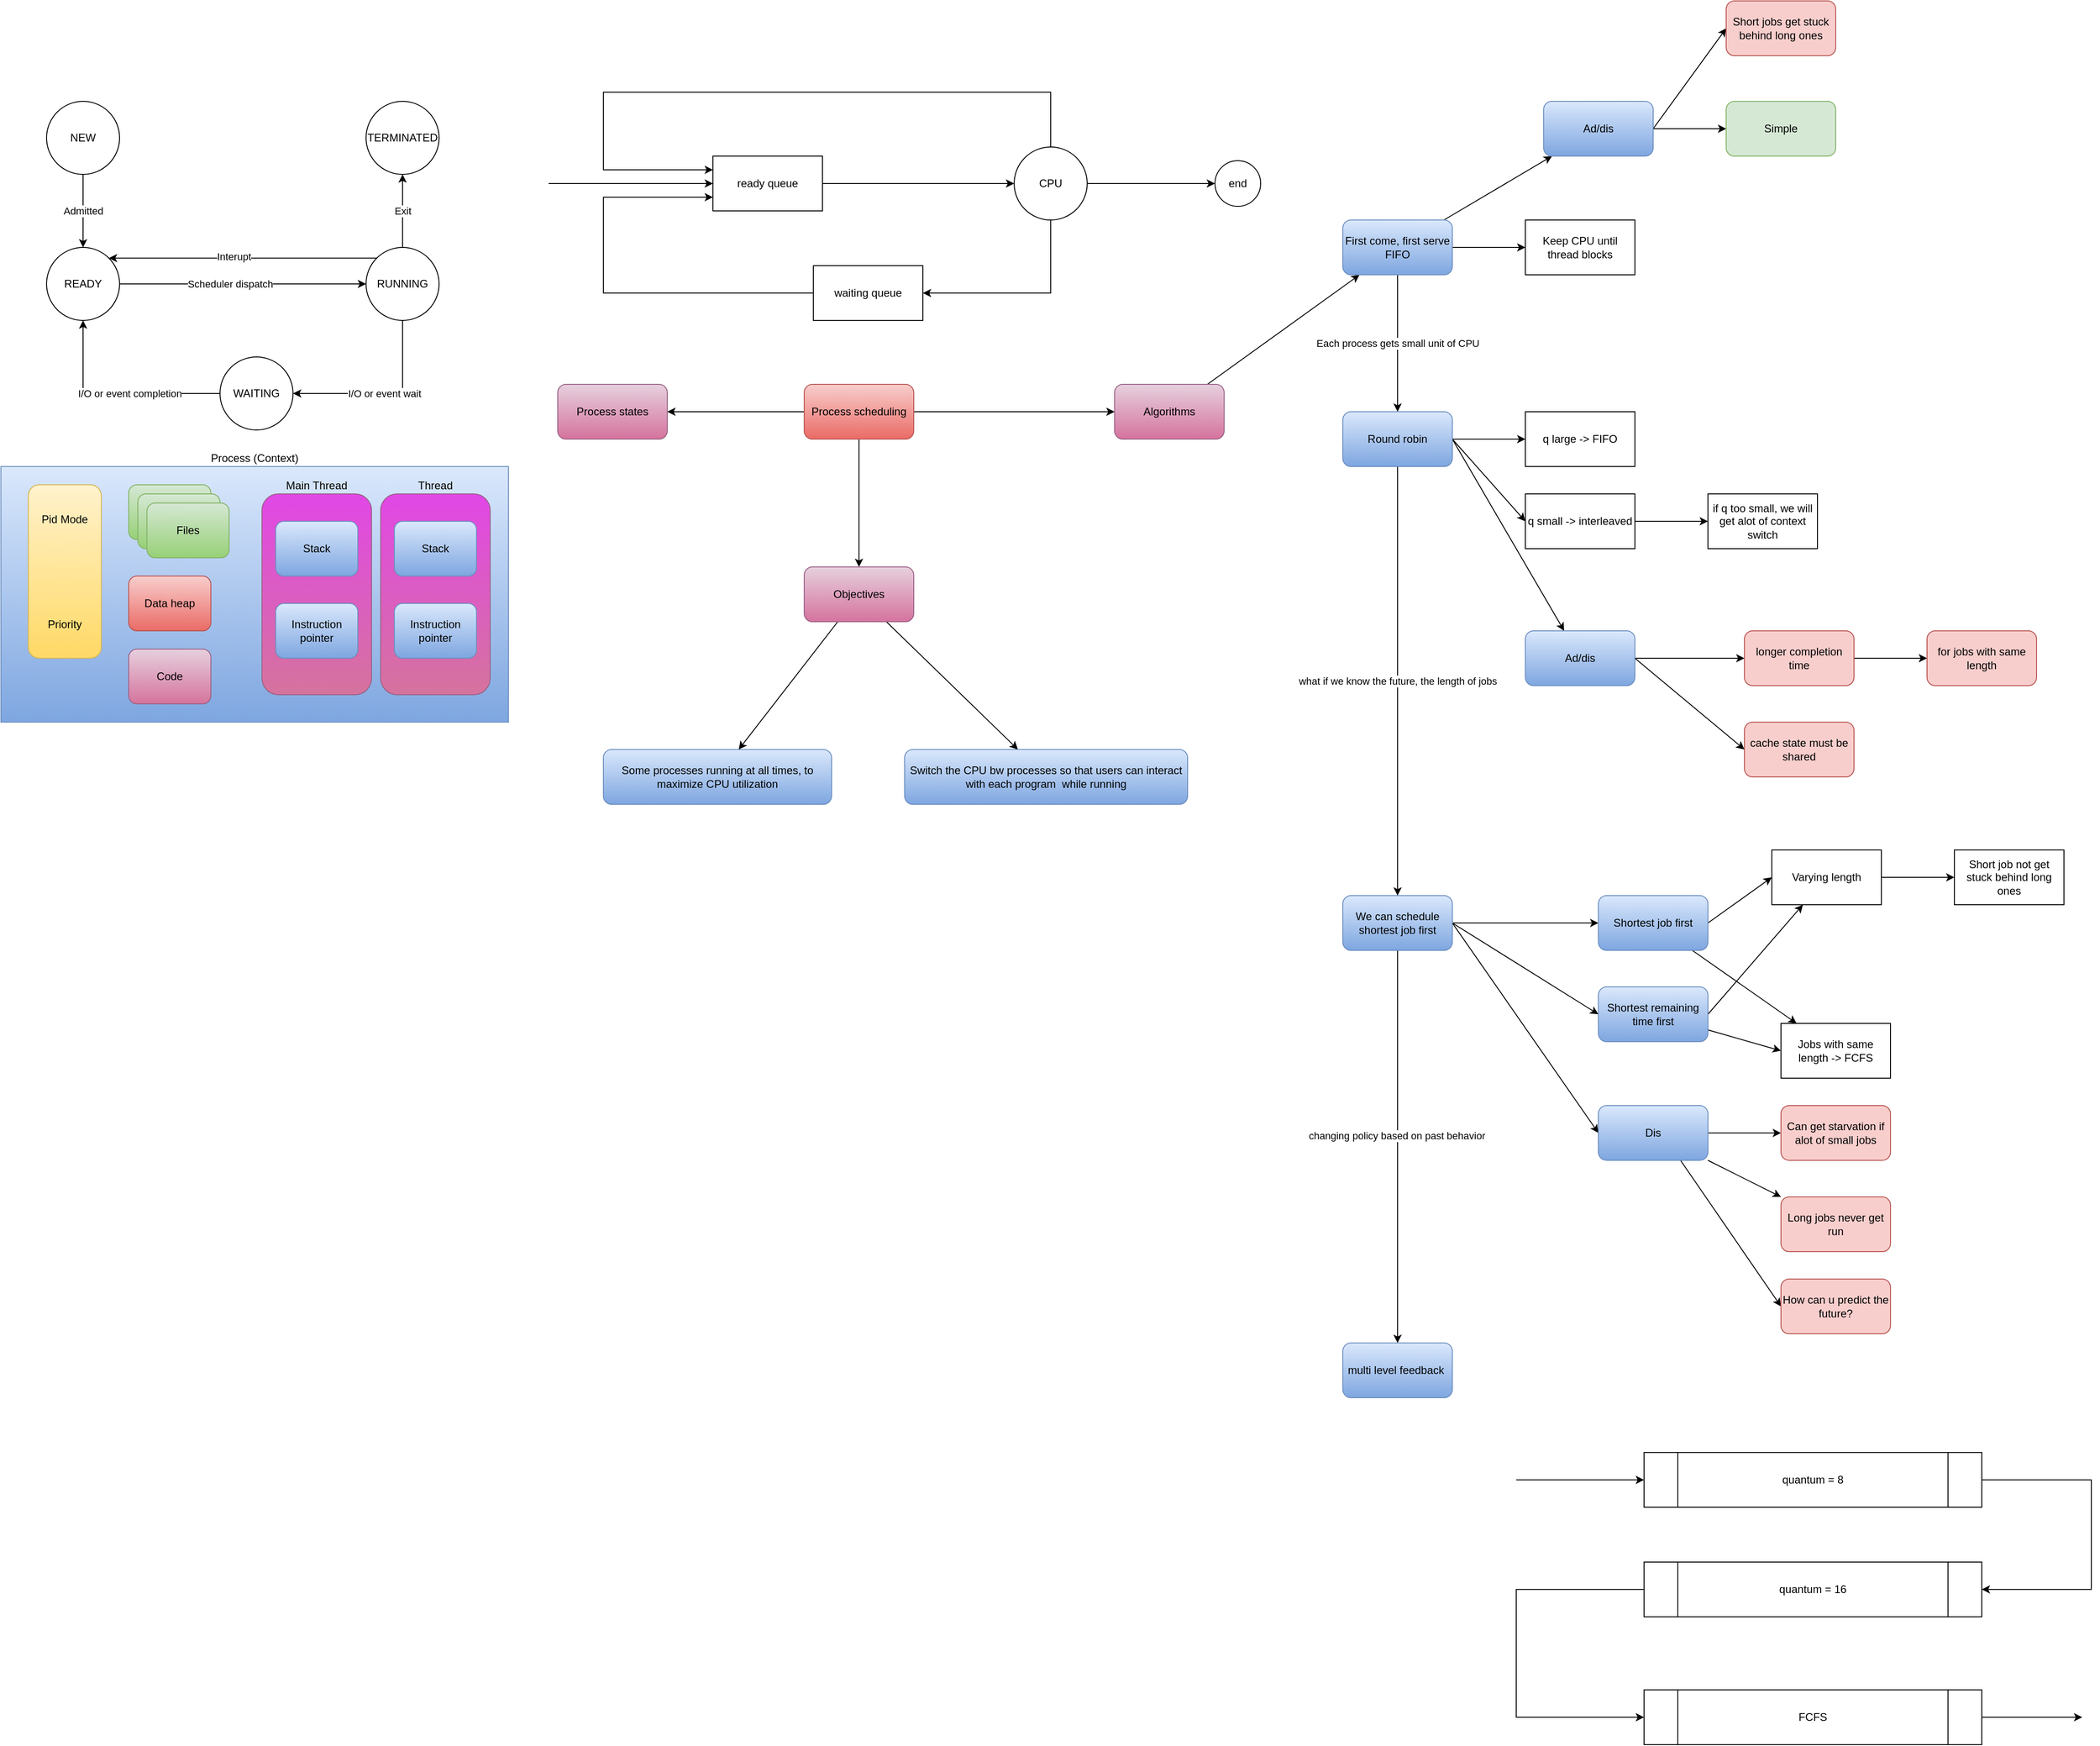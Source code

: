 <mxfile version="15.6.8" type="github">
  <diagram id="YjP2luyD3A1gga2x-_5z" name="Page-1">
    <mxGraphModel dx="3009" dy="1942" grid="1" gridSize="10" guides="1" tooltips="1" connect="1" arrows="1" fold="1" page="1" pageScale="1" pageWidth="827" pageHeight="1169" math="0" shadow="0">
      <root>
        <mxCell id="0" />
        <mxCell id="1" parent="0" />
        <mxCell id="qBSy8Zu0NFItvnrf-ppq-13" value="Admitted" style="edgeStyle=orthogonalEdgeStyle;rounded=0;orthogonalLoop=1;jettySize=auto;html=1;entryX=0.5;entryY=0;entryDx=0;entryDy=0;" edge="1" parent="1" source="qBSy8Zu0NFItvnrf-ppq-14" target="qBSy8Zu0NFItvnrf-ppq-17">
          <mxGeometry relative="1" as="geometry" />
        </mxCell>
        <mxCell id="qBSy8Zu0NFItvnrf-ppq-14" value="NEW" style="ellipse;whiteSpace=wrap;html=1;aspect=fixed;" vertex="1" parent="1">
          <mxGeometry x="-980" y="-1000" width="80" height="80" as="geometry" />
        </mxCell>
        <mxCell id="qBSy8Zu0NFItvnrf-ppq-15" style="edgeStyle=orthogonalEdgeStyle;rounded=0;orthogonalLoop=1;jettySize=auto;html=1;" edge="1" parent="1" source="qBSy8Zu0NFItvnrf-ppq-17" target="qBSy8Zu0NFItvnrf-ppq-25">
          <mxGeometry relative="1" as="geometry" />
        </mxCell>
        <mxCell id="qBSy8Zu0NFItvnrf-ppq-16" value="Scheduler dispatch" style="edgeLabel;html=1;align=center;verticalAlign=middle;resizable=0;points=[];" vertex="1" connectable="0" parent="qBSy8Zu0NFItvnrf-ppq-15">
          <mxGeometry x="-0.109" relative="1" as="geometry">
            <mxPoint as="offset" />
          </mxGeometry>
        </mxCell>
        <mxCell id="qBSy8Zu0NFItvnrf-ppq-17" value="READY" style="ellipse;whiteSpace=wrap;html=1;aspect=fixed;" vertex="1" parent="1">
          <mxGeometry x="-980" y="-840" width="80" height="80" as="geometry" />
        </mxCell>
        <mxCell id="qBSy8Zu0NFItvnrf-ppq-18" style="edgeStyle=orthogonalEdgeStyle;rounded=0;orthogonalLoop=1;jettySize=auto;html=1;entryX=0.5;entryY=1;entryDx=0;entryDy=0;" edge="1" parent="1" source="qBSy8Zu0NFItvnrf-ppq-20" target="qBSy8Zu0NFItvnrf-ppq-17">
          <mxGeometry relative="1" as="geometry" />
        </mxCell>
        <mxCell id="qBSy8Zu0NFItvnrf-ppq-19" value="I/O or event completion" style="edgeLabel;html=1;align=center;verticalAlign=middle;resizable=0;points=[];" vertex="1" connectable="0" parent="qBSy8Zu0NFItvnrf-ppq-18">
          <mxGeometry x="-0.141" relative="1" as="geometry">
            <mxPoint as="offset" />
          </mxGeometry>
        </mxCell>
        <mxCell id="qBSy8Zu0NFItvnrf-ppq-20" value="WAITING" style="ellipse;whiteSpace=wrap;html=1;aspect=fixed;" vertex="1" parent="1">
          <mxGeometry x="-790" y="-720" width="80" height="80" as="geometry" />
        </mxCell>
        <mxCell id="qBSy8Zu0NFItvnrf-ppq-21" value="Exit" style="edgeStyle=orthogonalEdgeStyle;rounded=0;orthogonalLoop=1;jettySize=auto;html=1;entryX=0.5;entryY=1;entryDx=0;entryDy=0;" edge="1" parent="1" source="qBSy8Zu0NFItvnrf-ppq-25" target="qBSy8Zu0NFItvnrf-ppq-26">
          <mxGeometry relative="1" as="geometry" />
        </mxCell>
        <mxCell id="qBSy8Zu0NFItvnrf-ppq-22" style="edgeStyle=orthogonalEdgeStyle;rounded=0;orthogonalLoop=1;jettySize=auto;html=1;exitX=0;exitY=0;exitDx=0;exitDy=0;entryX=1;entryY=0;entryDx=0;entryDy=0;" edge="1" parent="1" source="qBSy8Zu0NFItvnrf-ppq-25" target="qBSy8Zu0NFItvnrf-ppq-17">
          <mxGeometry relative="1" as="geometry" />
        </mxCell>
        <mxCell id="qBSy8Zu0NFItvnrf-ppq-23" value="Interupt" style="edgeLabel;html=1;align=center;verticalAlign=middle;resizable=0;points=[];" vertex="1" connectable="0" parent="qBSy8Zu0NFItvnrf-ppq-22">
          <mxGeometry x="0.066" y="-2" relative="1" as="geometry">
            <mxPoint as="offset" />
          </mxGeometry>
        </mxCell>
        <mxCell id="qBSy8Zu0NFItvnrf-ppq-24" value="I/O or event wait" style="edgeStyle=orthogonalEdgeStyle;rounded=0;orthogonalLoop=1;jettySize=auto;html=1;entryX=1;entryY=0.5;entryDx=0;entryDy=0;" edge="1" parent="1" source="qBSy8Zu0NFItvnrf-ppq-25" target="qBSy8Zu0NFItvnrf-ppq-20">
          <mxGeometry relative="1" as="geometry">
            <Array as="points">
              <mxPoint x="-590" y="-680" />
            </Array>
          </mxGeometry>
        </mxCell>
        <mxCell id="qBSy8Zu0NFItvnrf-ppq-25" value="RUNNING" style="ellipse;whiteSpace=wrap;html=1;aspect=fixed;" vertex="1" parent="1">
          <mxGeometry x="-630" y="-840" width="80" height="80" as="geometry" />
        </mxCell>
        <mxCell id="qBSy8Zu0NFItvnrf-ppq-26" value="TERMINATED" style="ellipse;whiteSpace=wrap;html=1;aspect=fixed;" vertex="1" parent="1">
          <mxGeometry x="-630" y="-1000" width="80" height="80" as="geometry" />
        </mxCell>
        <mxCell id="qBSy8Zu0NFItvnrf-ppq-27" value="Process (Context)" style="rounded=0;whiteSpace=wrap;html=1;gradientColor=#7ea6e0;fillColor=#dae8fc;strokeColor=#6c8ebf;labelPosition=center;verticalLabelPosition=top;align=center;verticalAlign=bottom;textDirection=ltr;arcSize=0;" vertex="1" parent="1">
          <mxGeometry x="-1030" y="-600" width="556" height="280" as="geometry" />
        </mxCell>
        <mxCell id="qBSy8Zu0NFItvnrf-ppq-28" value="Pid Mode&lt;br&gt;&lt;br&gt;&lt;br&gt;&lt;br&gt;&lt;br&gt;&lt;br&gt;&lt;br&gt;&lt;br&gt;Priority" style="rounded=1;whiteSpace=wrap;html=1;gradientColor=#ffd966;fillColor=#fff2cc;strokeColor=#d6b656;" vertex="1" parent="1">
          <mxGeometry x="-1000" y="-580" width="80" height="190" as="geometry" />
        </mxCell>
        <mxCell id="qBSy8Zu0NFItvnrf-ppq-29" value="Files" style="rounded=1;whiteSpace=wrap;html=1;gradientColor=#97d077;fillColor=#d5e8d4;strokeColor=#82b366;" vertex="1" parent="1">
          <mxGeometry x="-890" y="-580" width="90" height="60" as="geometry" />
        </mxCell>
        <mxCell id="qBSy8Zu0NFItvnrf-ppq-30" value="Files" style="rounded=1;whiteSpace=wrap;html=1;gradientColor=#97d077;fillColor=#d5e8d4;strokeColor=#82b366;" vertex="1" parent="1">
          <mxGeometry x="-880" y="-570" width="90" height="60" as="geometry" />
        </mxCell>
        <mxCell id="qBSy8Zu0NFItvnrf-ppq-31" value="Files" style="rounded=1;whiteSpace=wrap;html=1;gradientColor=#97d077;fillColor=#d5e8d4;strokeColor=#82b366;" vertex="1" parent="1">
          <mxGeometry x="-870" y="-560" width="90" height="60" as="geometry" />
        </mxCell>
        <mxCell id="qBSy8Zu0NFItvnrf-ppq-32" value="Data heap" style="rounded=1;whiteSpace=wrap;html=1;gradientColor=#ea6b66;fillColor=#f8cecc;strokeColor=#b85450;" vertex="1" parent="1">
          <mxGeometry x="-890" y="-480" width="90" height="60" as="geometry" />
        </mxCell>
        <mxCell id="qBSy8Zu0NFItvnrf-ppq-33" value="Code" style="rounded=1;whiteSpace=wrap;html=1;gradientColor=#d5739d;fillColor=#e6d0de;strokeColor=#996185;" vertex="1" parent="1">
          <mxGeometry x="-890" y="-400" width="90" height="60" as="geometry" />
        </mxCell>
        <mxCell id="qBSy8Zu0NFItvnrf-ppq-34" value="Main Thread" style="rounded=1;whiteSpace=wrap;html=1;gradientColor=#d5739d;fillColor=#E147E6;strokeColor=#996185;labelPosition=center;verticalLabelPosition=top;align=center;verticalAlign=bottom;" vertex="1" parent="1">
          <mxGeometry x="-744" y="-570" width="120" height="220" as="geometry" />
        </mxCell>
        <mxCell id="qBSy8Zu0NFItvnrf-ppq-35" value="Stack" style="rounded=1;whiteSpace=wrap;html=1;gradientColor=#7ea6e0;fillColor=#dae8fc;strokeColor=#6c8ebf;" vertex="1" parent="1">
          <mxGeometry x="-729" y="-540" width="90" height="60" as="geometry" />
        </mxCell>
        <mxCell id="qBSy8Zu0NFItvnrf-ppq-36" value="Instruction pointer" style="rounded=1;whiteSpace=wrap;html=1;gradientColor=#7ea6e0;fillColor=#dae8fc;strokeColor=#6c8ebf;" vertex="1" parent="1">
          <mxGeometry x="-729" y="-450" width="90" height="60" as="geometry" />
        </mxCell>
        <mxCell id="qBSy8Zu0NFItvnrf-ppq-37" value="Thread" style="rounded=1;whiteSpace=wrap;html=1;gradientColor=#d5739d;fillColor=#E147E6;strokeColor=#996185;labelPosition=center;verticalLabelPosition=top;align=center;verticalAlign=bottom;" vertex="1" parent="1">
          <mxGeometry x="-614" y="-570" width="120" height="220" as="geometry" />
        </mxCell>
        <mxCell id="qBSy8Zu0NFItvnrf-ppq-38" value="Stack" style="rounded=1;whiteSpace=wrap;html=1;gradientColor=#7ea6e0;fillColor=#dae8fc;strokeColor=#6c8ebf;" vertex="1" parent="1">
          <mxGeometry x="-599" y="-540" width="90" height="60" as="geometry" />
        </mxCell>
        <mxCell id="qBSy8Zu0NFItvnrf-ppq-39" value="Instruction pointer" style="rounded=1;whiteSpace=wrap;html=1;gradientColor=#7ea6e0;fillColor=#dae8fc;strokeColor=#6c8ebf;" vertex="1" parent="1">
          <mxGeometry x="-599" y="-450" width="90" height="60" as="geometry" />
        </mxCell>
        <mxCell id="qBSy8Zu0NFItvnrf-ppq-42" value="" style="rounded=0;orthogonalLoop=1;jettySize=auto;html=1;" edge="1" parent="1" source="qBSy8Zu0NFItvnrf-ppq-40" target="qBSy8Zu0NFItvnrf-ppq-41">
          <mxGeometry relative="1" as="geometry" />
        </mxCell>
        <mxCell id="qBSy8Zu0NFItvnrf-ppq-49" value="" style="edgeStyle=none;rounded=0;orthogonalLoop=1;jettySize=auto;html=1;" edge="1" parent="1" source="qBSy8Zu0NFItvnrf-ppq-40" target="qBSy8Zu0NFItvnrf-ppq-48">
          <mxGeometry relative="1" as="geometry" />
        </mxCell>
        <mxCell id="qBSy8Zu0NFItvnrf-ppq-61" value="" style="edgeStyle=none;rounded=0;orthogonalLoop=1;jettySize=auto;html=1;" edge="1" parent="1" source="qBSy8Zu0NFItvnrf-ppq-40" target="qBSy8Zu0NFItvnrf-ppq-60">
          <mxGeometry relative="1" as="geometry" />
        </mxCell>
        <mxCell id="qBSy8Zu0NFItvnrf-ppq-40" value="Process scheduling" style="rounded=1;whiteSpace=wrap;html=1;fillColor=#f8cecc;strokeColor=#b85450;gradientColor=#ea6b66;" vertex="1" parent="1">
          <mxGeometry x="-150" y="-690" width="120" height="60" as="geometry" />
        </mxCell>
        <mxCell id="qBSy8Zu0NFItvnrf-ppq-44" value="" style="edgeStyle=none;rounded=0;orthogonalLoop=1;jettySize=auto;html=1;" edge="1" parent="1" source="qBSy8Zu0NFItvnrf-ppq-41" target="qBSy8Zu0NFItvnrf-ppq-43">
          <mxGeometry relative="1" as="geometry" />
        </mxCell>
        <mxCell id="qBSy8Zu0NFItvnrf-ppq-47" style="edgeStyle=none;rounded=0;orthogonalLoop=1;jettySize=auto;html=1;exitX=0.75;exitY=1;exitDx=0;exitDy=0;" edge="1" parent="1" source="qBSy8Zu0NFItvnrf-ppq-41" target="qBSy8Zu0NFItvnrf-ppq-46">
          <mxGeometry relative="1" as="geometry" />
        </mxCell>
        <mxCell id="qBSy8Zu0NFItvnrf-ppq-41" value="Objectives" style="rounded=1;whiteSpace=wrap;html=1;fillColor=#e6d0de;strokeColor=#996185;gradientColor=#d5739d;" vertex="1" parent="1">
          <mxGeometry x="-150" y="-490" width="120" height="60" as="geometry" />
        </mxCell>
        <mxCell id="qBSy8Zu0NFItvnrf-ppq-43" value="Some processes running at all times, to maximize CPU utilization" style="rounded=1;whiteSpace=wrap;html=1;fillColor=#dae8fc;strokeColor=#6c8ebf;gradientColor=#7ea6e0;" vertex="1" parent="1">
          <mxGeometry x="-370" y="-290" width="250" height="60" as="geometry" />
        </mxCell>
        <mxCell id="qBSy8Zu0NFItvnrf-ppq-46" value="Switch the CPU bw processes so that users can interact with each program&amp;nbsp; while running" style="rounded=1;whiteSpace=wrap;html=1;fillColor=#dae8fc;strokeColor=#6c8ebf;gradientColor=#7ea6e0;" vertex="1" parent="1">
          <mxGeometry x="-40" y="-290" width="310" height="60" as="geometry" />
        </mxCell>
        <mxCell id="qBSy8Zu0NFItvnrf-ppq-48" value="Process states" style="rounded=1;whiteSpace=wrap;html=1;fillColor=#e6d0de;strokeColor=#996185;gradientColor=#d5739d;" vertex="1" parent="1">
          <mxGeometry x="-420" y="-690" width="120" height="60" as="geometry" />
        </mxCell>
        <mxCell id="qBSy8Zu0NFItvnrf-ppq-53" style="edgeStyle=none;rounded=0;orthogonalLoop=1;jettySize=auto;html=1;" edge="1" parent="1" source="qBSy8Zu0NFItvnrf-ppq-50" target="qBSy8Zu0NFItvnrf-ppq-52">
          <mxGeometry relative="1" as="geometry" />
        </mxCell>
        <mxCell id="qBSy8Zu0NFItvnrf-ppq-50" value="ready queue" style="rounded=0;whiteSpace=wrap;html=1;" vertex="1" parent="1">
          <mxGeometry x="-250" y="-940" width="120" height="60" as="geometry" />
        </mxCell>
        <mxCell id="qBSy8Zu0NFItvnrf-ppq-57" style="edgeStyle=none;rounded=0;orthogonalLoop=1;jettySize=auto;html=1;entryX=0;entryY=0.75;entryDx=0;entryDy=0;" edge="1" parent="1" source="qBSy8Zu0NFItvnrf-ppq-51" target="qBSy8Zu0NFItvnrf-ppq-50">
          <mxGeometry relative="1" as="geometry">
            <Array as="points">
              <mxPoint x="-370" y="-790" />
              <mxPoint x="-370" y="-895" />
            </Array>
          </mxGeometry>
        </mxCell>
        <mxCell id="qBSy8Zu0NFItvnrf-ppq-51" value="waiting queue" style="rounded=0;whiteSpace=wrap;html=1;" vertex="1" parent="1">
          <mxGeometry x="-140" y="-820" width="120" height="60" as="geometry" />
        </mxCell>
        <mxCell id="qBSy8Zu0NFItvnrf-ppq-55" value="" style="edgeStyle=none;rounded=0;orthogonalLoop=1;jettySize=auto;html=1;" edge="1" parent="1" source="qBSy8Zu0NFItvnrf-ppq-52" target="qBSy8Zu0NFItvnrf-ppq-54">
          <mxGeometry relative="1" as="geometry" />
        </mxCell>
        <mxCell id="qBSy8Zu0NFItvnrf-ppq-56" style="edgeStyle=none;rounded=0;orthogonalLoop=1;jettySize=auto;html=1;entryX=1;entryY=0.5;entryDx=0;entryDy=0;" edge="1" parent="1" source="qBSy8Zu0NFItvnrf-ppq-52" target="qBSy8Zu0NFItvnrf-ppq-51">
          <mxGeometry relative="1" as="geometry">
            <Array as="points">
              <mxPoint x="120" y="-790" />
            </Array>
          </mxGeometry>
        </mxCell>
        <mxCell id="qBSy8Zu0NFItvnrf-ppq-59" style="edgeStyle=none;rounded=0;orthogonalLoop=1;jettySize=auto;html=1;entryX=0;entryY=0.25;entryDx=0;entryDy=0;" edge="1" parent="1" source="qBSy8Zu0NFItvnrf-ppq-52" target="qBSy8Zu0NFItvnrf-ppq-50">
          <mxGeometry relative="1" as="geometry">
            <Array as="points">
              <mxPoint x="120" y="-1010" />
              <mxPoint x="-370" y="-1010" />
              <mxPoint x="-370" y="-925" />
            </Array>
          </mxGeometry>
        </mxCell>
        <mxCell id="qBSy8Zu0NFItvnrf-ppq-52" value="CPU" style="ellipse;whiteSpace=wrap;html=1;aspect=fixed;" vertex="1" parent="1">
          <mxGeometry x="80" y="-950" width="80" height="80" as="geometry" />
        </mxCell>
        <mxCell id="qBSy8Zu0NFItvnrf-ppq-54" value="end" style="ellipse;whiteSpace=wrap;html=1;aspect=fixed;" vertex="1" parent="1">
          <mxGeometry x="300" y="-935" width="50" height="50" as="geometry" />
        </mxCell>
        <mxCell id="qBSy8Zu0NFItvnrf-ppq-58" style="edgeStyle=none;rounded=0;orthogonalLoop=1;jettySize=auto;html=1;entryX=0;entryY=0.5;entryDx=0;entryDy=0;" edge="1" parent="1" target="qBSy8Zu0NFItvnrf-ppq-50">
          <mxGeometry relative="1" as="geometry">
            <mxPoint x="-430" y="-910" as="sourcePoint" />
            <mxPoint x="-308" y="-921" as="targetPoint" />
          </mxGeometry>
        </mxCell>
        <mxCell id="qBSy8Zu0NFItvnrf-ppq-63" value="" style="edgeStyle=none;rounded=0;orthogonalLoop=1;jettySize=auto;html=1;" edge="1" parent="1" source="qBSy8Zu0NFItvnrf-ppq-60" target="qBSy8Zu0NFItvnrf-ppq-62">
          <mxGeometry relative="1" as="geometry" />
        </mxCell>
        <mxCell id="qBSy8Zu0NFItvnrf-ppq-60" value="Algorithms" style="rounded=1;whiteSpace=wrap;html=1;fillColor=#e6d0de;strokeColor=#996185;gradientColor=#d5739d;" vertex="1" parent="1">
          <mxGeometry x="190" y="-690" width="120" height="60" as="geometry" />
        </mxCell>
        <mxCell id="qBSy8Zu0NFItvnrf-ppq-65" value="" style="edgeStyle=none;rounded=0;orthogonalLoop=1;jettySize=auto;html=1;" edge="1" parent="1" source="qBSy8Zu0NFItvnrf-ppq-62" target="qBSy8Zu0NFItvnrf-ppq-64">
          <mxGeometry relative="1" as="geometry" />
        </mxCell>
        <mxCell id="qBSy8Zu0NFItvnrf-ppq-67" value="" style="edgeStyle=none;rounded=0;orthogonalLoop=1;jettySize=auto;html=1;" edge="1" parent="1" source="qBSy8Zu0NFItvnrf-ppq-62" target="qBSy8Zu0NFItvnrf-ppq-66">
          <mxGeometry relative="1" as="geometry" />
        </mxCell>
        <mxCell id="qBSy8Zu0NFItvnrf-ppq-71" value="Each process gets small unit of CPU" style="edgeStyle=none;rounded=0;orthogonalLoop=1;jettySize=auto;html=1;" edge="1" parent="1" source="qBSy8Zu0NFItvnrf-ppq-62" target="qBSy8Zu0NFItvnrf-ppq-70">
          <mxGeometry relative="1" as="geometry" />
        </mxCell>
        <mxCell id="qBSy8Zu0NFItvnrf-ppq-62" value="First come, first serve&lt;br&gt;FIFO" style="rounded=1;whiteSpace=wrap;html=1;fillColor=#dae8fc;strokeColor=#6c8ebf;gradientColor=#7ea6e0;" vertex="1" parent="1">
          <mxGeometry x="440" y="-870" width="120" height="60" as="geometry" />
        </mxCell>
        <mxCell id="qBSy8Zu0NFItvnrf-ppq-64" value="Keep CPU until thread blocks" style="rounded=0;whiteSpace=wrap;html=1;" vertex="1" parent="1">
          <mxGeometry x="640" y="-870" width="120" height="60" as="geometry" />
        </mxCell>
        <mxCell id="qBSy8Zu0NFItvnrf-ppq-83" value="" style="edgeStyle=none;rounded=0;orthogonalLoop=1;jettySize=auto;html=1;" edge="1" parent="1" source="qBSy8Zu0NFItvnrf-ppq-66" target="qBSy8Zu0NFItvnrf-ppq-82">
          <mxGeometry relative="1" as="geometry" />
        </mxCell>
        <mxCell id="qBSy8Zu0NFItvnrf-ppq-84" style="edgeStyle=none;rounded=0;orthogonalLoop=1;jettySize=auto;html=1;exitX=1;exitY=0.5;exitDx=0;exitDy=0;entryX=0;entryY=0.5;entryDx=0;entryDy=0;" edge="1" parent="1" source="qBSy8Zu0NFItvnrf-ppq-66" target="qBSy8Zu0NFItvnrf-ppq-68">
          <mxGeometry relative="1" as="geometry" />
        </mxCell>
        <mxCell id="qBSy8Zu0NFItvnrf-ppq-66" value="Ad/dis" style="rounded=1;whiteSpace=wrap;html=1;fillColor=#dae8fc;strokeColor=#6c8ebf;gradientColor=#7ea6e0;" vertex="1" parent="1">
          <mxGeometry x="660" y="-1000" width="120" height="60" as="geometry" />
        </mxCell>
        <mxCell id="qBSy8Zu0NFItvnrf-ppq-68" value="Short jobs get stuck behind long ones" style="rounded=1;whiteSpace=wrap;html=1;fillColor=#f8cecc;strokeColor=#b85450;" vertex="1" parent="1">
          <mxGeometry x="860" y="-1110" width="120" height="60" as="geometry" />
        </mxCell>
        <mxCell id="qBSy8Zu0NFItvnrf-ppq-75" value="" style="edgeStyle=none;rounded=0;orthogonalLoop=1;jettySize=auto;html=1;" edge="1" parent="1" source="qBSy8Zu0NFItvnrf-ppq-70" target="qBSy8Zu0NFItvnrf-ppq-74">
          <mxGeometry relative="1" as="geometry" />
        </mxCell>
        <mxCell id="qBSy8Zu0NFItvnrf-ppq-77" style="edgeStyle=none;rounded=0;orthogonalLoop=1;jettySize=auto;html=1;exitX=1;exitY=0.5;exitDx=0;exitDy=0;entryX=0;entryY=0.5;entryDx=0;entryDy=0;" edge="1" parent="1" source="qBSy8Zu0NFItvnrf-ppq-70" target="qBSy8Zu0NFItvnrf-ppq-76">
          <mxGeometry relative="1" as="geometry" />
        </mxCell>
        <mxCell id="qBSy8Zu0NFItvnrf-ppq-81" value="" style="edgeStyle=none;rounded=0;orthogonalLoop=1;jettySize=auto;html=1;exitX=1;exitY=0.5;exitDx=0;exitDy=0;" edge="1" parent="1" source="qBSy8Zu0NFItvnrf-ppq-70" target="qBSy8Zu0NFItvnrf-ppq-80">
          <mxGeometry relative="1" as="geometry" />
        </mxCell>
        <mxCell id="qBSy8Zu0NFItvnrf-ppq-92" value="what if we know the future, the length of jobs" style="edgeStyle=none;rounded=0;orthogonalLoop=1;jettySize=auto;html=1;" edge="1" parent="1" source="qBSy8Zu0NFItvnrf-ppq-70" target="qBSy8Zu0NFItvnrf-ppq-91">
          <mxGeometry relative="1" as="geometry" />
        </mxCell>
        <mxCell id="qBSy8Zu0NFItvnrf-ppq-70" value="Round robin" style="rounded=1;whiteSpace=wrap;html=1;fillColor=#dae8fc;strokeColor=#6c8ebf;gradientColor=#7ea6e0;" vertex="1" parent="1">
          <mxGeometry x="440" y="-660" width="120" height="60" as="geometry" />
        </mxCell>
        <mxCell id="qBSy8Zu0NFItvnrf-ppq-74" value="q large -&amp;gt; FIFO" style="rounded=0;whiteSpace=wrap;html=1;" vertex="1" parent="1">
          <mxGeometry x="640" y="-660" width="120" height="60" as="geometry" />
        </mxCell>
        <mxCell id="qBSy8Zu0NFItvnrf-ppq-79" value="" style="edgeStyle=none;rounded=0;orthogonalLoop=1;jettySize=auto;html=1;" edge="1" parent="1" source="qBSy8Zu0NFItvnrf-ppq-76" target="qBSy8Zu0NFItvnrf-ppq-78">
          <mxGeometry relative="1" as="geometry" />
        </mxCell>
        <mxCell id="qBSy8Zu0NFItvnrf-ppq-76" value="q small -&amp;gt; interleaved" style="rounded=0;whiteSpace=wrap;html=1;" vertex="1" parent="1">
          <mxGeometry x="640" y="-570" width="120" height="60" as="geometry" />
        </mxCell>
        <mxCell id="qBSy8Zu0NFItvnrf-ppq-78" value="if q too small, we will get alot of context switch" style="rounded=0;whiteSpace=wrap;html=1;" vertex="1" parent="1">
          <mxGeometry x="840" y="-570" width="120" height="60" as="geometry" />
        </mxCell>
        <mxCell id="qBSy8Zu0NFItvnrf-ppq-86" value="" style="edgeStyle=none;rounded=0;orthogonalLoop=1;jettySize=auto;html=1;" edge="1" parent="1" source="qBSy8Zu0NFItvnrf-ppq-80" target="qBSy8Zu0NFItvnrf-ppq-85">
          <mxGeometry relative="1" as="geometry" />
        </mxCell>
        <mxCell id="qBSy8Zu0NFItvnrf-ppq-88" style="edgeStyle=none;rounded=0;orthogonalLoop=1;jettySize=auto;html=1;exitX=1;exitY=0.5;exitDx=0;exitDy=0;entryX=0;entryY=0.5;entryDx=0;entryDy=0;" edge="1" parent="1" source="qBSy8Zu0NFItvnrf-ppq-80" target="qBSy8Zu0NFItvnrf-ppq-87">
          <mxGeometry relative="1" as="geometry" />
        </mxCell>
        <mxCell id="qBSy8Zu0NFItvnrf-ppq-80" value="Ad/dis" style="rounded=1;whiteSpace=wrap;html=1;fillColor=#dae8fc;strokeColor=#6c8ebf;gradientColor=#7ea6e0;" vertex="1" parent="1">
          <mxGeometry x="640" y="-420" width="120" height="60" as="geometry" />
        </mxCell>
        <mxCell id="qBSy8Zu0NFItvnrf-ppq-82" value="Simple" style="rounded=1;whiteSpace=wrap;html=1;fillColor=#d5e8d4;strokeColor=#82b366;" vertex="1" parent="1">
          <mxGeometry x="860" y="-1000" width="120" height="60" as="geometry" />
        </mxCell>
        <mxCell id="qBSy8Zu0NFItvnrf-ppq-90" value="" style="edgeStyle=none;rounded=0;orthogonalLoop=1;jettySize=auto;html=1;" edge="1" parent="1" source="qBSy8Zu0NFItvnrf-ppq-85" target="qBSy8Zu0NFItvnrf-ppq-89">
          <mxGeometry relative="1" as="geometry" />
        </mxCell>
        <mxCell id="qBSy8Zu0NFItvnrf-ppq-85" value="longer completion time" style="rounded=1;whiteSpace=wrap;html=1;fillColor=#f8cecc;strokeColor=#b85450;" vertex="1" parent="1">
          <mxGeometry x="880" y="-420" width="120" height="60" as="geometry" />
        </mxCell>
        <mxCell id="qBSy8Zu0NFItvnrf-ppq-87" value="cache state must be shared" style="rounded=1;whiteSpace=wrap;html=1;fillColor=#f8cecc;strokeColor=#b85450;" vertex="1" parent="1">
          <mxGeometry x="880" y="-320" width="120" height="60" as="geometry" />
        </mxCell>
        <mxCell id="qBSy8Zu0NFItvnrf-ppq-89" value="for jobs with same length" style="rounded=1;whiteSpace=wrap;html=1;fillColor=#f8cecc;strokeColor=#b85450;" vertex="1" parent="1">
          <mxGeometry x="1080" y="-420" width="120" height="60" as="geometry" />
        </mxCell>
        <mxCell id="qBSy8Zu0NFItvnrf-ppq-94" value="" style="edgeStyle=none;rounded=0;orthogonalLoop=1;jettySize=auto;html=1;" edge="1" parent="1" source="qBSy8Zu0NFItvnrf-ppq-91" target="qBSy8Zu0NFItvnrf-ppq-93">
          <mxGeometry relative="1" as="geometry" />
        </mxCell>
        <mxCell id="qBSy8Zu0NFItvnrf-ppq-96" style="edgeStyle=none;rounded=0;orthogonalLoop=1;jettySize=auto;html=1;exitX=1;exitY=0.5;exitDx=0;exitDy=0;entryX=0;entryY=0.5;entryDx=0;entryDy=0;" edge="1" parent="1" source="qBSy8Zu0NFItvnrf-ppq-91" target="qBSy8Zu0NFItvnrf-ppq-95">
          <mxGeometry relative="1" as="geometry" />
        </mxCell>
        <mxCell id="qBSy8Zu0NFItvnrf-ppq-115" style="edgeStyle=none;rounded=0;orthogonalLoop=1;jettySize=auto;html=1;exitX=1;exitY=0.5;exitDx=0;exitDy=0;entryX=0;entryY=0.5;entryDx=0;entryDy=0;" edge="1" parent="1" source="qBSy8Zu0NFItvnrf-ppq-91" target="qBSy8Zu0NFItvnrf-ppq-110">
          <mxGeometry relative="1" as="geometry" />
        </mxCell>
        <mxCell id="qBSy8Zu0NFItvnrf-ppq-119" value="" style="edgeStyle=none;rounded=0;orthogonalLoop=1;jettySize=auto;html=1;" edge="1" parent="1" source="qBSy8Zu0NFItvnrf-ppq-91" target="qBSy8Zu0NFItvnrf-ppq-118">
          <mxGeometry relative="1" as="geometry" />
        </mxCell>
        <mxCell id="qBSy8Zu0NFItvnrf-ppq-120" value="changing policy based on past behavior" style="edgeLabel;html=1;align=center;verticalAlign=middle;resizable=0;points=[];" vertex="1" connectable="0" parent="qBSy8Zu0NFItvnrf-ppq-119">
          <mxGeometry x="-0.056" y="-1" relative="1" as="geometry">
            <mxPoint as="offset" />
          </mxGeometry>
        </mxCell>
        <mxCell id="qBSy8Zu0NFItvnrf-ppq-91" value="We can schedule shortest job first" style="rounded=1;whiteSpace=wrap;html=1;fillColor=#dae8fc;strokeColor=#6c8ebf;gradientColor=#7ea6e0;" vertex="1" parent="1">
          <mxGeometry x="440" y="-130" width="120" height="60" as="geometry" />
        </mxCell>
        <mxCell id="qBSy8Zu0NFItvnrf-ppq-101" value="" style="edgeStyle=none;rounded=0;orthogonalLoop=1;jettySize=auto;html=1;" edge="1" parent="1" source="qBSy8Zu0NFItvnrf-ppq-93" target="qBSy8Zu0NFItvnrf-ppq-100">
          <mxGeometry relative="1" as="geometry" />
        </mxCell>
        <mxCell id="qBSy8Zu0NFItvnrf-ppq-104" style="edgeStyle=none;rounded=0;orthogonalLoop=1;jettySize=auto;html=1;exitX=1;exitY=0.5;exitDx=0;exitDy=0;entryX=0;entryY=0.5;entryDx=0;entryDy=0;" edge="1" parent="1" source="qBSy8Zu0NFItvnrf-ppq-93" target="qBSy8Zu0NFItvnrf-ppq-103">
          <mxGeometry relative="1" as="geometry" />
        </mxCell>
        <mxCell id="qBSy8Zu0NFItvnrf-ppq-93" value="Shortest job first" style="rounded=1;whiteSpace=wrap;html=1;fillColor=#dae8fc;strokeColor=#6c8ebf;gradientColor=#7ea6e0;" vertex="1" parent="1">
          <mxGeometry x="720" y="-130" width="120" height="60" as="geometry" />
        </mxCell>
        <mxCell id="qBSy8Zu0NFItvnrf-ppq-102" style="edgeStyle=none;rounded=0;orthogonalLoop=1;jettySize=auto;html=1;entryX=0;entryY=0.5;entryDx=0;entryDy=0;" edge="1" parent="1" source="qBSy8Zu0NFItvnrf-ppq-95" target="qBSy8Zu0NFItvnrf-ppq-100">
          <mxGeometry relative="1" as="geometry" />
        </mxCell>
        <mxCell id="qBSy8Zu0NFItvnrf-ppq-105" style="edgeStyle=none;rounded=0;orthogonalLoop=1;jettySize=auto;html=1;exitX=1;exitY=0.5;exitDx=0;exitDy=0;" edge="1" parent="1" source="qBSy8Zu0NFItvnrf-ppq-95" target="qBSy8Zu0NFItvnrf-ppq-103">
          <mxGeometry relative="1" as="geometry" />
        </mxCell>
        <mxCell id="qBSy8Zu0NFItvnrf-ppq-95" value="Shortest remaining time first" style="rounded=1;whiteSpace=wrap;html=1;fillColor=#dae8fc;strokeColor=#6c8ebf;gradientColor=#7ea6e0;" vertex="1" parent="1">
          <mxGeometry x="720" y="-30" width="120" height="60" as="geometry" />
        </mxCell>
        <mxCell id="qBSy8Zu0NFItvnrf-ppq-100" value="Jobs with same length -&amp;gt; FCFS" style="rounded=0;whiteSpace=wrap;html=1;" vertex="1" parent="1">
          <mxGeometry x="920" y="10" width="120" height="60" as="geometry" />
        </mxCell>
        <mxCell id="qBSy8Zu0NFItvnrf-ppq-107" value="" style="edgeStyle=none;rounded=0;orthogonalLoop=1;jettySize=auto;html=1;" edge="1" parent="1" source="qBSy8Zu0NFItvnrf-ppq-103" target="qBSy8Zu0NFItvnrf-ppq-106">
          <mxGeometry relative="1" as="geometry" />
        </mxCell>
        <mxCell id="qBSy8Zu0NFItvnrf-ppq-103" value="Varying length" style="rounded=0;whiteSpace=wrap;html=1;" vertex="1" parent="1">
          <mxGeometry x="910" y="-180" width="120" height="60" as="geometry" />
        </mxCell>
        <mxCell id="qBSy8Zu0NFItvnrf-ppq-106" value="Short job not get stuck behind long ones" style="rounded=0;whiteSpace=wrap;html=1;" vertex="1" parent="1">
          <mxGeometry x="1110" y="-180" width="120" height="60" as="geometry" />
        </mxCell>
        <mxCell id="qBSy8Zu0NFItvnrf-ppq-112" value="" style="edgeStyle=none;rounded=0;orthogonalLoop=1;jettySize=auto;html=1;" edge="1" parent="1" source="qBSy8Zu0NFItvnrf-ppq-110" target="qBSy8Zu0NFItvnrf-ppq-111">
          <mxGeometry relative="1" as="geometry" />
        </mxCell>
        <mxCell id="qBSy8Zu0NFItvnrf-ppq-114" value="" style="edgeStyle=none;rounded=0;orthogonalLoop=1;jettySize=auto;html=1;" edge="1" parent="1" source="qBSy8Zu0NFItvnrf-ppq-110" target="qBSy8Zu0NFItvnrf-ppq-113">
          <mxGeometry relative="1" as="geometry" />
        </mxCell>
        <mxCell id="qBSy8Zu0NFItvnrf-ppq-117" style="edgeStyle=none;rounded=0;orthogonalLoop=1;jettySize=auto;html=1;exitX=0.75;exitY=1;exitDx=0;exitDy=0;entryX=0;entryY=0.5;entryDx=0;entryDy=0;" edge="1" parent="1" source="qBSy8Zu0NFItvnrf-ppq-110" target="qBSy8Zu0NFItvnrf-ppq-116">
          <mxGeometry relative="1" as="geometry" />
        </mxCell>
        <mxCell id="qBSy8Zu0NFItvnrf-ppq-110" value="Dis" style="rounded=1;whiteSpace=wrap;html=1;fillColor=#dae8fc;strokeColor=#6c8ebf;gradientColor=#7ea6e0;" vertex="1" parent="1">
          <mxGeometry x="720" y="100" width="120" height="60" as="geometry" />
        </mxCell>
        <mxCell id="qBSy8Zu0NFItvnrf-ppq-111" value="Can get starvation if alot of small jobs" style="rounded=1;whiteSpace=wrap;html=1;fillColor=#f8cecc;strokeColor=#b85450;" vertex="1" parent="1">
          <mxGeometry x="920" y="100" width="120" height="60" as="geometry" />
        </mxCell>
        <mxCell id="qBSy8Zu0NFItvnrf-ppq-113" value="Long jobs never get run" style="rounded=1;whiteSpace=wrap;html=1;fillColor=#f8cecc;strokeColor=#b85450;" vertex="1" parent="1">
          <mxGeometry x="920" y="200" width="120" height="60" as="geometry" />
        </mxCell>
        <mxCell id="qBSy8Zu0NFItvnrf-ppq-116" value="How can u predict the future?" style="rounded=1;whiteSpace=wrap;html=1;fillColor=#f8cecc;strokeColor=#b85450;" vertex="1" parent="1">
          <mxGeometry x="920" y="290" width="120" height="60" as="geometry" />
        </mxCell>
        <mxCell id="qBSy8Zu0NFItvnrf-ppq-118" value="multi level feedback&amp;nbsp;" style="rounded=1;whiteSpace=wrap;html=1;fillColor=#dae8fc;strokeColor=#6c8ebf;gradientColor=#7ea6e0;" vertex="1" parent="1">
          <mxGeometry x="440" y="360" width="120" height="60" as="geometry" />
        </mxCell>
        <mxCell id="qBSy8Zu0NFItvnrf-ppq-125" style="edgeStyle=none;rounded=0;orthogonalLoop=1;jettySize=auto;html=1;exitX=1;exitY=0.5;exitDx=0;exitDy=0;entryX=1;entryY=0.5;entryDx=0;entryDy=0;" edge="1" parent="1" source="qBSy8Zu0NFItvnrf-ppq-121" target="qBSy8Zu0NFItvnrf-ppq-122">
          <mxGeometry relative="1" as="geometry">
            <Array as="points">
              <mxPoint x="1260" y="510" />
              <mxPoint x="1260" y="630" />
            </Array>
          </mxGeometry>
        </mxCell>
        <mxCell id="qBSy8Zu0NFItvnrf-ppq-121" value="quantum = 8" style="shape=process;whiteSpace=wrap;html=1;backgroundOutline=1;rounded=0;" vertex="1" parent="1">
          <mxGeometry x="770" y="480" width="370" height="60" as="geometry" />
        </mxCell>
        <mxCell id="qBSy8Zu0NFItvnrf-ppq-126" style="edgeStyle=none;rounded=0;orthogonalLoop=1;jettySize=auto;html=1;exitX=0;exitY=0.5;exitDx=0;exitDy=0;entryX=0;entryY=0.5;entryDx=0;entryDy=0;" edge="1" parent="1" source="qBSy8Zu0NFItvnrf-ppq-122" target="qBSy8Zu0NFItvnrf-ppq-123">
          <mxGeometry relative="1" as="geometry">
            <Array as="points">
              <mxPoint x="630" y="630" />
              <mxPoint x="630" y="770" />
            </Array>
          </mxGeometry>
        </mxCell>
        <mxCell id="qBSy8Zu0NFItvnrf-ppq-122" value="quantum = 16" style="shape=process;whiteSpace=wrap;html=1;backgroundOutline=1;rounded=0;" vertex="1" parent="1">
          <mxGeometry x="770" y="600" width="370" height="60" as="geometry" />
        </mxCell>
        <mxCell id="qBSy8Zu0NFItvnrf-ppq-127" style="edgeStyle=none;rounded=0;orthogonalLoop=1;jettySize=auto;html=1;exitX=1;exitY=0.5;exitDx=0;exitDy=0;" edge="1" parent="1" source="qBSy8Zu0NFItvnrf-ppq-123">
          <mxGeometry relative="1" as="geometry">
            <mxPoint x="1250" y="770" as="targetPoint" />
          </mxGeometry>
        </mxCell>
        <mxCell id="qBSy8Zu0NFItvnrf-ppq-123" value="FCFS" style="shape=process;whiteSpace=wrap;html=1;backgroundOutline=1;rounded=0;" vertex="1" parent="1">
          <mxGeometry x="770" y="740" width="370" height="60" as="geometry" />
        </mxCell>
        <mxCell id="qBSy8Zu0NFItvnrf-ppq-124" value="" style="endArrow=classic;html=1;rounded=0;entryX=0;entryY=0.5;entryDx=0;entryDy=0;" edge="1" parent="1" target="qBSy8Zu0NFItvnrf-ppq-121">
          <mxGeometry width="50" height="50" relative="1" as="geometry">
            <mxPoint x="630" y="510" as="sourcePoint" />
            <mxPoint x="580" y="560" as="targetPoint" />
          </mxGeometry>
        </mxCell>
      </root>
    </mxGraphModel>
  </diagram>
</mxfile>
